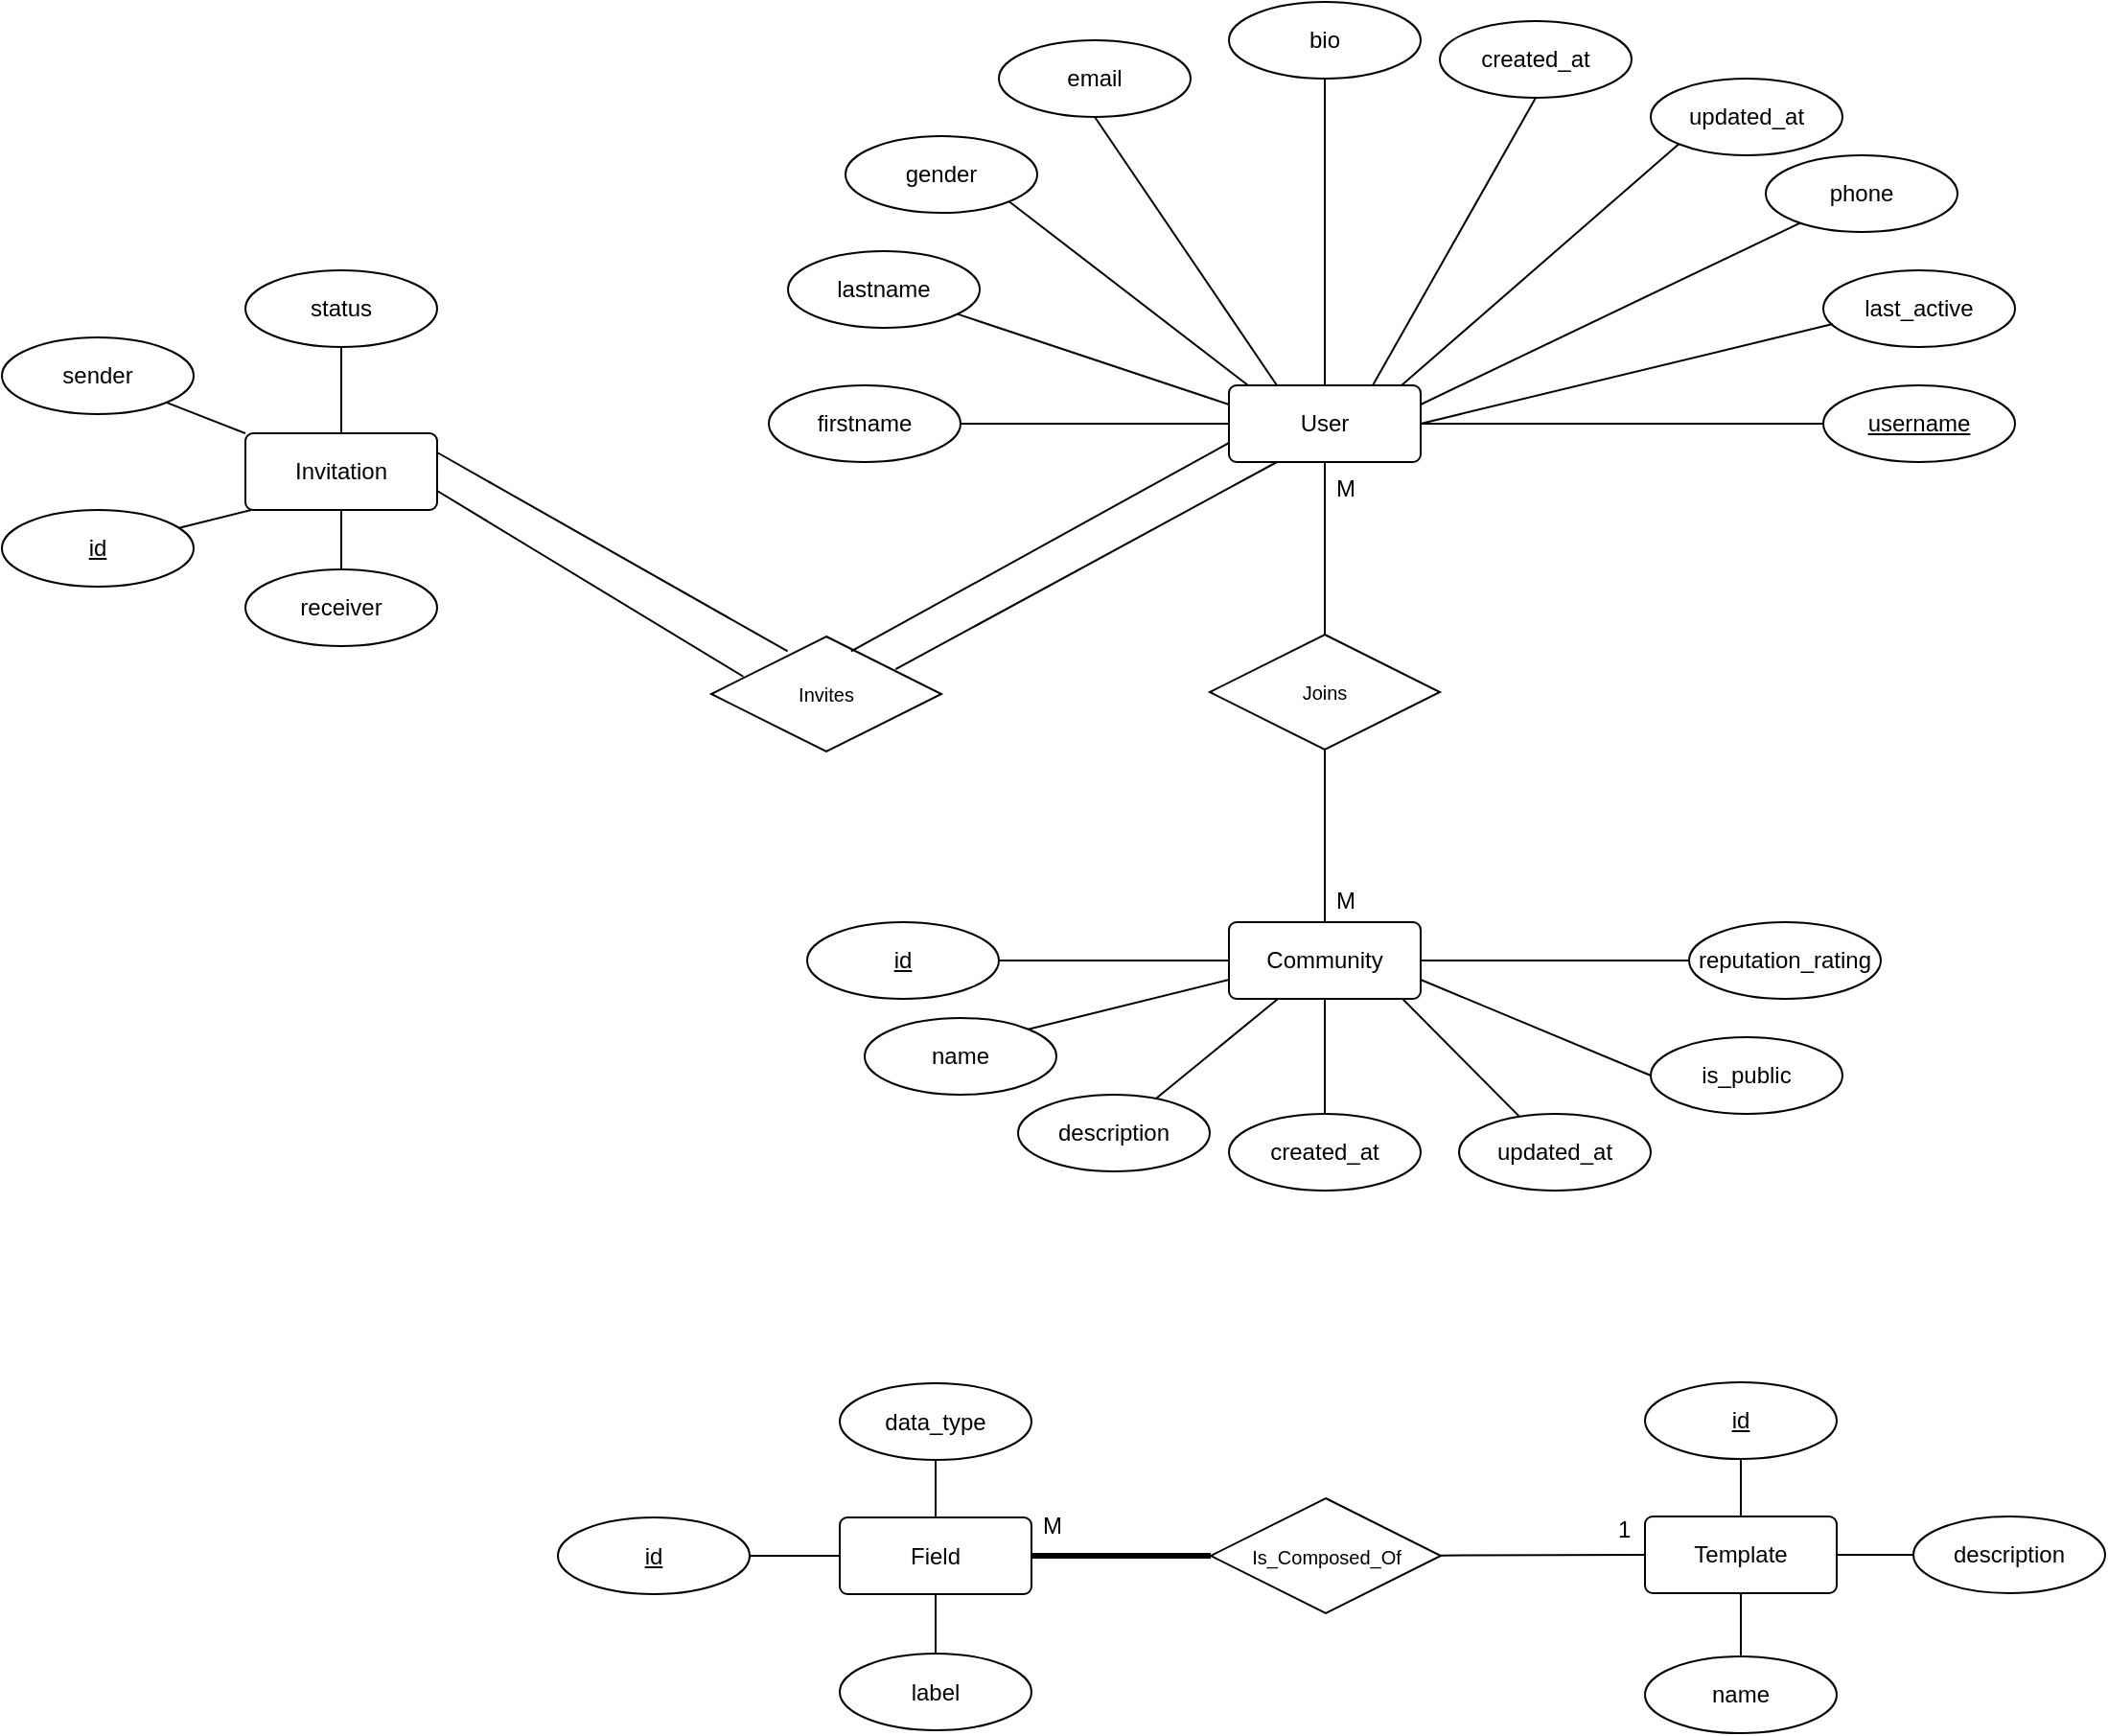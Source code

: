 <mxfile version="21.6.1" type="device">
  <diagram id="R2lEEEUBdFMjLlhIrx00" name="Page-1">
    <mxGraphModel dx="3161" dy="1926" grid="1" gridSize="10" guides="1" tooltips="1" connect="1" arrows="1" fold="1" page="1" pageScale="1" pageWidth="827" pageHeight="1169" background="#ffffff" math="0" shadow="0" extFonts="Permanent Marker^https://fonts.googleapis.com/css?family=Permanent+Marker">
      <root>
        <mxCell id="0" />
        <mxCell id="1" parent="0" />
        <mxCell id="fsgZ0Ki85QxKcjYv2eqa-1" value="User" style="rounded=1;arcSize=10;whiteSpace=wrap;html=1;align=center;" parent="1" vertex="1">
          <mxGeometry x="360" y="330" width="100" height="40" as="geometry" />
        </mxCell>
        <mxCell id="fsgZ0Ki85QxKcjYv2eqa-3" value="&lt;u&gt;username&lt;/u&gt;" style="ellipse;whiteSpace=wrap;html=1;align=center;" parent="1" vertex="1">
          <mxGeometry x="670" y="330" width="100" height="40" as="geometry" />
        </mxCell>
        <mxCell id="fsgZ0Ki85QxKcjYv2eqa-4" value="lastname" style="ellipse;whiteSpace=wrap;html=1;align=center;" parent="1" vertex="1">
          <mxGeometry x="130" y="260" width="100" height="40" as="geometry" />
        </mxCell>
        <mxCell id="fsgZ0Ki85QxKcjYv2eqa-5" value="gender" style="ellipse;whiteSpace=wrap;html=1;align=center;" parent="1" vertex="1">
          <mxGeometry x="160" y="200" width="100" height="40" as="geometry" />
        </mxCell>
        <mxCell id="fsgZ0Ki85QxKcjYv2eqa-6" value="bio" style="ellipse;whiteSpace=wrap;html=1;align=center;" parent="1" vertex="1">
          <mxGeometry x="360" y="130" width="100" height="40" as="geometry" />
        </mxCell>
        <mxCell id="fsgZ0Ki85QxKcjYv2eqa-7" value="" style="endArrow=none;html=1;rounded=0;exitX=0;exitY=0.25;exitDx=0;exitDy=0;" parent="1" source="fsgZ0Ki85QxKcjYv2eqa-1" target="fsgZ0Ki85QxKcjYv2eqa-4" edge="1">
          <mxGeometry relative="1" as="geometry">
            <mxPoint x="360" y="330" as="sourcePoint" />
            <mxPoint x="480" y="400" as="targetPoint" />
          </mxGeometry>
        </mxCell>
        <mxCell id="fsgZ0Ki85QxKcjYv2eqa-8" value="" style="endArrow=none;html=1;rounded=0;entryX=1;entryY=1;entryDx=0;entryDy=0;exitX=0.1;exitY=0;exitDx=0;exitDy=0;exitPerimeter=0;" parent="1" source="fsgZ0Ki85QxKcjYv2eqa-1" target="fsgZ0Ki85QxKcjYv2eqa-5" edge="1">
          <mxGeometry relative="1" as="geometry">
            <mxPoint x="380" y="330" as="sourcePoint" />
            <mxPoint x="420" y="210" as="targetPoint" />
          </mxGeometry>
        </mxCell>
        <mxCell id="fsgZ0Ki85QxKcjYv2eqa-9" value="" style="endArrow=none;html=1;rounded=0;entryX=0.5;entryY=1;entryDx=0;entryDy=0;exitX=0.5;exitY=0;exitDx=0;exitDy=0;" parent="1" source="fsgZ0Ki85QxKcjYv2eqa-1" target="fsgZ0Ki85QxKcjYv2eqa-6" edge="1">
          <mxGeometry relative="1" as="geometry">
            <mxPoint x="470" y="340" as="sourcePoint" />
            <mxPoint x="560" y="250" as="targetPoint" />
          </mxGeometry>
        </mxCell>
        <mxCell id="fsgZ0Ki85QxKcjYv2eqa-10" value="" style="endArrow=none;html=1;rounded=0;entryX=0;entryY=0.5;entryDx=0;entryDy=0;exitX=1;exitY=0.5;exitDx=0;exitDy=0;" parent="1" source="fsgZ0Ki85QxKcjYv2eqa-1" target="fsgZ0Ki85QxKcjYv2eqa-3" edge="1">
          <mxGeometry relative="1" as="geometry">
            <mxPoint x="450" y="350" as="sourcePoint" />
            <mxPoint x="610" y="310" as="targetPoint" />
          </mxGeometry>
        </mxCell>
        <mxCell id="fsgZ0Ki85QxKcjYv2eqa-12" value="email" style="ellipse;whiteSpace=wrap;html=1;align=center;" parent="1" vertex="1">
          <mxGeometry x="240" y="150" width="100" height="40" as="geometry" />
        </mxCell>
        <mxCell id="fsgZ0Ki85QxKcjYv2eqa-13" value="" style="endArrow=none;html=1;rounded=0;entryX=0.5;entryY=1;entryDx=0;entryDy=0;exitX=0.25;exitY=0;exitDx=0;exitDy=0;" parent="1" source="fsgZ0Ki85QxKcjYv2eqa-1" target="fsgZ0Ki85QxKcjYv2eqa-12" edge="1">
          <mxGeometry relative="1" as="geometry">
            <mxPoint x="500" y="330" as="sourcePoint" />
            <mxPoint x="540" y="210" as="targetPoint" />
          </mxGeometry>
        </mxCell>
        <mxCell id="fsgZ0Ki85QxKcjYv2eqa-14" value="created_at" style="ellipse;whiteSpace=wrap;html=1;align=center;" parent="1" vertex="1">
          <mxGeometry x="470" y="140" width="100" height="40" as="geometry" />
        </mxCell>
        <mxCell id="fsgZ0Ki85QxKcjYv2eqa-15" value="" style="endArrow=none;html=1;rounded=0;entryX=0.5;entryY=1;entryDx=0;entryDy=0;exitX=0.75;exitY=0;exitDx=0;exitDy=0;" parent="1" source="fsgZ0Ki85QxKcjYv2eqa-1" target="fsgZ0Ki85QxKcjYv2eqa-14" edge="1">
          <mxGeometry relative="1" as="geometry">
            <mxPoint x="450" y="330" as="sourcePoint" />
            <mxPoint x="520" y="160.12" as="targetPoint" />
          </mxGeometry>
        </mxCell>
        <mxCell id="fsgZ0Ki85QxKcjYv2eqa-16" value="updated_at" style="ellipse;whiteSpace=wrap;html=1;align=center;" parent="1" vertex="1">
          <mxGeometry x="580" y="170" width="100" height="40" as="geometry" />
        </mxCell>
        <mxCell id="fsgZ0Ki85QxKcjYv2eqa-17" value="" style="endArrow=none;html=1;rounded=0;entryX=0;entryY=1;entryDx=0;entryDy=0;" parent="1" target="fsgZ0Ki85QxKcjYv2eqa-16" edge="1">
          <mxGeometry relative="1" as="geometry">
            <mxPoint x="450" y="330" as="sourcePoint" />
            <mxPoint x="675" y="340" as="targetPoint" />
          </mxGeometry>
        </mxCell>
        <mxCell id="fsgZ0Ki85QxKcjYv2eqa-18" value="phone&lt;br&gt;" style="ellipse;whiteSpace=wrap;html=1;align=center;" parent="1" vertex="1">
          <mxGeometry x="640" y="210" width="100" height="40" as="geometry" />
        </mxCell>
        <mxCell id="fsgZ0Ki85QxKcjYv2eqa-19" value="" style="endArrow=none;html=1;rounded=0;exitX=1;exitY=0.25;exitDx=0;exitDy=0;" parent="1" source="fsgZ0Ki85QxKcjYv2eqa-1" target="fsgZ0Ki85QxKcjYv2eqa-18" edge="1">
          <mxGeometry relative="1" as="geometry">
            <mxPoint x="460" y="350" as="sourcePoint" />
            <mxPoint x="570" y="470" as="targetPoint" />
          </mxGeometry>
        </mxCell>
        <mxCell id="zzXOOzbqNqrp7OEeOtde-1" value="firstname" style="ellipse;whiteSpace=wrap;html=1;align=center;" vertex="1" parent="1">
          <mxGeometry x="120" y="330" width="100" height="40" as="geometry" />
        </mxCell>
        <mxCell id="zzXOOzbqNqrp7OEeOtde-2" value="" style="endArrow=none;html=1;rounded=0;exitX=0;exitY=0.5;exitDx=0;exitDy=0;entryX=1;entryY=0.5;entryDx=0;entryDy=0;" edge="1" parent="1" target="zzXOOzbqNqrp7OEeOtde-1" source="fsgZ0Ki85QxKcjYv2eqa-1">
          <mxGeometry relative="1" as="geometry">
            <mxPoint x="360" y="380" as="sourcePoint" />
            <mxPoint x="460" y="500" as="targetPoint" />
          </mxGeometry>
        </mxCell>
        <mxCell id="zzXOOzbqNqrp7OEeOtde-3" value="last_active" style="ellipse;whiteSpace=wrap;html=1;align=center;" vertex="1" parent="1">
          <mxGeometry x="670" y="270" width="100" height="40" as="geometry" />
        </mxCell>
        <mxCell id="zzXOOzbqNqrp7OEeOtde-4" value="" style="endArrow=none;html=1;rounded=0;exitX=0.049;exitY=0.701;exitDx=0;exitDy=0;exitPerimeter=0;entryX=1;entryY=0.5;entryDx=0;entryDy=0;" edge="1" parent="1" target="fsgZ0Ki85QxKcjYv2eqa-1" source="zzXOOzbqNqrp7OEeOtde-3">
          <mxGeometry relative="1" as="geometry">
            <mxPoint x="631.93" y="413.45" as="sourcePoint" />
            <mxPoint x="490.004" y="330.0" as="targetPoint" />
          </mxGeometry>
        </mxCell>
        <mxCell id="zzXOOzbqNqrp7OEeOtde-47" value="" style="group" vertex="1" connectable="0" parent="1">
          <mxGeometry x="140" y="610" width="560" height="140" as="geometry" />
        </mxCell>
        <mxCell id="fsgZ0Ki85QxKcjYv2eqa-55" value="Community" style="rounded=1;arcSize=10;whiteSpace=wrap;html=1;align=center;" parent="zzXOOzbqNqrp7OEeOtde-47" vertex="1">
          <mxGeometry x="220" width="100" height="40" as="geometry" />
        </mxCell>
        <mxCell id="fsgZ0Ki85QxKcjYv2eqa-56" value="&lt;u&gt;id&lt;/u&gt;" style="ellipse;whiteSpace=wrap;html=1;align=center;" parent="zzXOOzbqNqrp7OEeOtde-47" vertex="1">
          <mxGeometry width="100" height="40" as="geometry" />
        </mxCell>
        <mxCell id="fsgZ0Ki85QxKcjYv2eqa-57" value="" style="endArrow=none;html=1;rounded=0;entryX=1;entryY=0.5;entryDx=0;entryDy=0;exitX=0;exitY=0.5;exitDx=0;exitDy=0;" parent="zzXOOzbqNqrp7OEeOtde-47" source="fsgZ0Ki85QxKcjYv2eqa-55" target="fsgZ0Ki85QxKcjYv2eqa-56" edge="1">
          <mxGeometry relative="1" as="geometry">
            <mxPoint x="220" y="20" as="sourcePoint" />
            <mxPoint x="470" y="-33" as="targetPoint" />
          </mxGeometry>
        </mxCell>
        <mxCell id="fsgZ0Ki85QxKcjYv2eqa-58" value="description" style="ellipse;whiteSpace=wrap;html=1;align=center;" parent="zzXOOzbqNqrp7OEeOtde-47" vertex="1">
          <mxGeometry x="110" y="90" width="100" height="40" as="geometry" />
        </mxCell>
        <mxCell id="fsgZ0Ki85QxKcjYv2eqa-59" value="" style="endArrow=none;html=1;rounded=0;" parent="zzXOOzbqNqrp7OEeOtde-47" source="fsgZ0Ki85QxKcjYv2eqa-55" target="fsgZ0Ki85QxKcjYv2eqa-58" edge="1">
          <mxGeometry relative="1" as="geometry">
            <mxPoint x="250" as="sourcePoint" />
            <mxPoint x="246" y="-100" as="targetPoint" />
          </mxGeometry>
        </mxCell>
        <mxCell id="fsgZ0Ki85QxKcjYv2eqa-60" value="name" style="ellipse;whiteSpace=wrap;html=1;align=center;" parent="zzXOOzbqNqrp7OEeOtde-47" vertex="1">
          <mxGeometry x="30" y="50" width="100" height="40" as="geometry" />
        </mxCell>
        <mxCell id="fsgZ0Ki85QxKcjYv2eqa-61" value="" style="endArrow=none;html=1;rounded=0;exitX=0;exitY=0.75;exitDx=0;exitDy=0;entryX=1;entryY=0;entryDx=0;entryDy=0;" parent="zzXOOzbqNqrp7OEeOtde-47" source="fsgZ0Ki85QxKcjYv2eqa-55" target="fsgZ0Ki85QxKcjYv2eqa-60" edge="1">
          <mxGeometry relative="1" as="geometry">
            <mxPoint x="270" y="40" as="sourcePoint" />
            <mxPoint x="276" y="80" as="targetPoint" />
          </mxGeometry>
        </mxCell>
        <mxCell id="zzXOOzbqNqrp7OEeOtde-5" value="created_at" style="ellipse;whiteSpace=wrap;html=1;align=center;" vertex="1" parent="zzXOOzbqNqrp7OEeOtde-47">
          <mxGeometry x="220" y="100" width="100" height="40" as="geometry" />
        </mxCell>
        <mxCell id="zzXOOzbqNqrp7OEeOtde-6" value="" style="endArrow=none;html=1;rounded=0;exitX=0.5;exitY=1;exitDx=0;exitDy=0;entryX=0.5;entryY=0;entryDx=0;entryDy=0;" edge="1" parent="zzXOOzbqNqrp7OEeOtde-47" target="zzXOOzbqNqrp7OEeOtde-5" source="fsgZ0Ki85QxKcjYv2eqa-55">
          <mxGeometry relative="1" as="geometry">
            <mxPoint x="380" y="40" as="sourcePoint" />
            <mxPoint x="386" y="80" as="targetPoint" />
          </mxGeometry>
        </mxCell>
        <mxCell id="zzXOOzbqNqrp7OEeOtde-7" value="updated_at" style="ellipse;whiteSpace=wrap;html=1;align=center;" vertex="1" parent="zzXOOzbqNqrp7OEeOtde-47">
          <mxGeometry x="340" y="100" width="100" height="40" as="geometry" />
        </mxCell>
        <mxCell id="zzXOOzbqNqrp7OEeOtde-8" value="" style="endArrow=none;html=1;rounded=0;exitX=0.908;exitY=1.006;exitDx=0;exitDy=0;exitPerimeter=0;" edge="1" parent="zzXOOzbqNqrp7OEeOtde-47" target="zzXOOzbqNqrp7OEeOtde-7" source="fsgZ0Ki85QxKcjYv2eqa-55">
          <mxGeometry relative="1" as="geometry">
            <mxPoint x="380" y="-30" as="sourcePoint" />
            <mxPoint x="466" y="-20" as="targetPoint" />
          </mxGeometry>
        </mxCell>
        <mxCell id="zzXOOzbqNqrp7OEeOtde-9" value="reputation_rating" style="ellipse;whiteSpace=wrap;html=1;align=center;" vertex="1" parent="zzXOOzbqNqrp7OEeOtde-47">
          <mxGeometry x="460" width="100" height="40" as="geometry" />
        </mxCell>
        <mxCell id="zzXOOzbqNqrp7OEeOtde-10" value="" style="endArrow=none;html=1;rounded=0;exitX=1;exitY=0.5;exitDx=0;exitDy=0;entryX=0;entryY=0.5;entryDx=0;entryDy=0;" edge="1" parent="zzXOOzbqNqrp7OEeOtde-47" target="zzXOOzbqNqrp7OEeOtde-9" source="fsgZ0Ki85QxKcjYv2eqa-55">
          <mxGeometry relative="1" as="geometry">
            <mxPoint x="320" y="-40" as="sourcePoint" />
            <mxPoint x="466" y="-80" as="targetPoint" />
          </mxGeometry>
        </mxCell>
        <mxCell id="zzXOOzbqNqrp7OEeOtde-11" value="is_public" style="ellipse;whiteSpace=wrap;html=1;align=center;" vertex="1" parent="zzXOOzbqNqrp7OEeOtde-47">
          <mxGeometry x="440" y="60" width="100" height="40" as="geometry" />
        </mxCell>
        <mxCell id="zzXOOzbqNqrp7OEeOtde-12" value="" style="endArrow=none;html=1;rounded=0;exitX=1;exitY=0.75;exitDx=0;exitDy=0;entryX=0;entryY=0.5;entryDx=0;entryDy=0;" edge="1" parent="zzXOOzbqNqrp7OEeOtde-47" target="zzXOOzbqNqrp7OEeOtde-11" source="fsgZ0Ki85QxKcjYv2eqa-55">
          <mxGeometry relative="1" as="geometry">
            <mxPoint x="330" y="30" as="sourcePoint" />
            <mxPoint x="476" y="-70" as="targetPoint" />
          </mxGeometry>
        </mxCell>
        <mxCell id="zzXOOzbqNqrp7OEeOtde-15" value="Field" style="rounded=1;arcSize=10;whiteSpace=wrap;html=1;align=center;" vertex="1" parent="1">
          <mxGeometry x="157" y="920.5" width="100" height="40" as="geometry" />
        </mxCell>
        <mxCell id="zzXOOzbqNqrp7OEeOtde-16" value="&lt;u&gt;id&lt;/u&gt;" style="ellipse;whiteSpace=wrap;html=1;align=center;" vertex="1" parent="1">
          <mxGeometry x="10" y="920.5" width="100" height="40" as="geometry" />
        </mxCell>
        <mxCell id="zzXOOzbqNqrp7OEeOtde-17" value="" style="endArrow=none;html=1;rounded=0;entryX=1;entryY=0.5;entryDx=0;entryDy=0;exitX=0;exitY=0.5;exitDx=0;exitDy=0;" edge="1" parent="1" source="zzXOOzbqNqrp7OEeOtde-15" target="zzXOOzbqNqrp7OEeOtde-16">
          <mxGeometry relative="1" as="geometry">
            <mxPoint x="157" y="940.5" as="sourcePoint" />
            <mxPoint x="407" y="887.5" as="targetPoint" />
          </mxGeometry>
        </mxCell>
        <mxCell id="zzXOOzbqNqrp7OEeOtde-18" value="data_type" style="ellipse;whiteSpace=wrap;html=1;align=center;" vertex="1" parent="1">
          <mxGeometry x="157" y="850.5" width="100" height="40" as="geometry" />
        </mxCell>
        <mxCell id="zzXOOzbqNqrp7OEeOtde-19" value="" style="endArrow=none;html=1;rounded=0;" edge="1" parent="1" source="zzXOOzbqNqrp7OEeOtde-15" target="zzXOOzbqNqrp7OEeOtde-18">
          <mxGeometry relative="1" as="geometry">
            <mxPoint x="187" y="920.5" as="sourcePoint" />
            <mxPoint x="183" y="820.5" as="targetPoint" />
          </mxGeometry>
        </mxCell>
        <mxCell id="zzXOOzbqNqrp7OEeOtde-20" value="label" style="ellipse;whiteSpace=wrap;html=1;align=center;" vertex="1" parent="1">
          <mxGeometry x="157" y="991.5" width="100" height="40" as="geometry" />
        </mxCell>
        <mxCell id="zzXOOzbqNqrp7OEeOtde-21" value="" style="endArrow=none;html=1;rounded=0;exitX=0.5;exitY=1;exitDx=0;exitDy=0;entryX=0.5;entryY=0;entryDx=0;entryDy=0;" edge="1" parent="1" source="zzXOOzbqNqrp7OEeOtde-15" target="zzXOOzbqNqrp7OEeOtde-20">
          <mxGeometry relative="1" as="geometry">
            <mxPoint x="207" y="960.5" as="sourcePoint" />
            <mxPoint x="213" y="1000.5" as="targetPoint" />
          </mxGeometry>
        </mxCell>
        <mxCell id="zzXOOzbqNqrp7OEeOtde-33" value="Template" style="rounded=1;arcSize=10;whiteSpace=wrap;html=1;align=center;" vertex="1" parent="1">
          <mxGeometry x="577" y="920" width="100" height="40" as="geometry" />
        </mxCell>
        <mxCell id="zzXOOzbqNqrp7OEeOtde-34" value="&lt;u&gt;id&lt;/u&gt;" style="ellipse;whiteSpace=wrap;html=1;align=center;" vertex="1" parent="1">
          <mxGeometry x="577" y="850" width="100" height="40" as="geometry" />
        </mxCell>
        <mxCell id="zzXOOzbqNqrp7OEeOtde-35" value="" style="endArrow=none;html=1;rounded=0;entryX=0.5;entryY=1;entryDx=0;entryDy=0;exitX=0.5;exitY=0;exitDx=0;exitDy=0;" edge="1" parent="1" source="zzXOOzbqNqrp7OEeOtde-33" target="zzXOOzbqNqrp7OEeOtde-34">
          <mxGeometry relative="1" as="geometry">
            <mxPoint x="577" y="940" as="sourcePoint" />
            <mxPoint x="827" y="887" as="targetPoint" />
          </mxGeometry>
        </mxCell>
        <mxCell id="zzXOOzbqNqrp7OEeOtde-36" value="description" style="ellipse;whiteSpace=wrap;html=1;align=center;" vertex="1" parent="1">
          <mxGeometry x="717" y="920" width="100" height="40" as="geometry" />
        </mxCell>
        <mxCell id="zzXOOzbqNqrp7OEeOtde-37" value="" style="endArrow=none;html=1;rounded=0;" edge="1" parent="1" source="zzXOOzbqNqrp7OEeOtde-33" target="zzXOOzbqNqrp7OEeOtde-36">
          <mxGeometry relative="1" as="geometry">
            <mxPoint x="607" y="920" as="sourcePoint" />
            <mxPoint x="603" y="820" as="targetPoint" />
          </mxGeometry>
        </mxCell>
        <mxCell id="zzXOOzbqNqrp7OEeOtde-38" value="name" style="ellipse;whiteSpace=wrap;html=1;align=center;" vertex="1" parent="1">
          <mxGeometry x="577" y="993" width="100" height="40" as="geometry" />
        </mxCell>
        <mxCell id="zzXOOzbqNqrp7OEeOtde-39" value="" style="endArrow=none;html=1;rounded=0;exitX=0.5;exitY=1;exitDx=0;exitDy=0;entryX=0.5;entryY=0;entryDx=0;entryDy=0;" edge="1" parent="1" source="zzXOOzbqNqrp7OEeOtde-33" target="zzXOOzbqNqrp7OEeOtde-38">
          <mxGeometry relative="1" as="geometry">
            <mxPoint x="627" y="960" as="sourcePoint" />
            <mxPoint x="633" y="1000" as="targetPoint" />
          </mxGeometry>
        </mxCell>
        <mxCell id="zzXOOzbqNqrp7OEeOtde-40" value="&lt;font style=&quot;font-size: 10px;&quot;&gt;Is_Composed_Of&lt;/font&gt;" style="shape=rhombus;perimeter=rhombusPerimeter;whiteSpace=wrap;html=1;align=center;" vertex="1" parent="1">
          <mxGeometry x="350.5" y="910.5" width="120" height="60" as="geometry" />
        </mxCell>
        <mxCell id="zzXOOzbqNqrp7OEeOtde-41" value="" style="endArrow=none;html=1;rounded=0;entryX=0;entryY=0.5;entryDx=0;entryDy=0;exitX=1;exitY=0.5;exitDx=0;exitDy=0;strokeWidth=3;" edge="1" parent="1" source="zzXOOzbqNqrp7OEeOtde-15" target="zzXOOzbqNqrp7OEeOtde-40">
          <mxGeometry relative="1" as="geometry">
            <mxPoint x="296.71" y="920.5" as="sourcePoint" />
            <mxPoint x="296.71" y="980.5" as="targetPoint" />
          </mxGeometry>
        </mxCell>
        <mxCell id="zzXOOzbqNqrp7OEeOtde-42" value="" style="endArrow=none;html=1;rounded=0;entryX=0;entryY=0.5;entryDx=0;entryDy=0;" edge="1" parent="1" source="zzXOOzbqNqrp7OEeOtde-40" target="zzXOOzbqNqrp7OEeOtde-33">
          <mxGeometry relative="1" as="geometry">
            <mxPoint x="470.5" y="941.21" as="sourcePoint" />
            <mxPoint x="563.5" y="941.21" as="targetPoint" />
          </mxGeometry>
        </mxCell>
        <mxCell id="zzXOOzbqNqrp7OEeOtde-43" value="M" style="text;strokeColor=none;fillColor=none;spacingLeft=4;spacingRight=4;overflow=hidden;rotatable=0;points=[[0,0.5],[1,0.5]];portConstraint=eastwest;fontSize=12;whiteSpace=wrap;html=1;" vertex="1" parent="1">
          <mxGeometry x="257" y="910.5" width="40" height="30" as="geometry" />
        </mxCell>
        <mxCell id="zzXOOzbqNqrp7OEeOtde-45" value="1" style="text;strokeColor=none;fillColor=none;spacingLeft=4;spacingRight=4;overflow=hidden;rotatable=0;points=[[0,0.5],[1,0.5]];portConstraint=eastwest;fontSize=12;whiteSpace=wrap;html=1;" vertex="1" parent="1">
          <mxGeometry x="557" y="912.5" width="40" height="30" as="geometry" />
        </mxCell>
        <mxCell id="zzXOOzbqNqrp7OEeOtde-48" value="&lt;font style=&quot;font-size: 10px;&quot;&gt;Joins&lt;/font&gt;" style="shape=rhombus;perimeter=rhombusPerimeter;whiteSpace=wrap;html=1;align=center;" vertex="1" parent="1">
          <mxGeometry x="350" y="460" width="120" height="60" as="geometry" />
        </mxCell>
        <mxCell id="zzXOOzbqNqrp7OEeOtde-49" value="" style="endArrow=none;html=1;rounded=0;entryX=0.5;entryY=1;entryDx=0;entryDy=0;exitX=0.5;exitY=0;exitDx=0;exitDy=0;" edge="1" parent="1" source="zzXOOzbqNqrp7OEeOtde-48" target="fsgZ0Ki85QxKcjYv2eqa-1">
          <mxGeometry relative="1" as="geometry">
            <mxPoint x="367.5" y="420" as="sourcePoint" />
            <mxPoint x="460.5" y="420" as="targetPoint" />
          </mxGeometry>
        </mxCell>
        <mxCell id="zzXOOzbqNqrp7OEeOtde-50" value="" style="endArrow=none;html=1;rounded=0;entryX=0.5;entryY=1;entryDx=0;entryDy=0;exitX=0.5;exitY=0;exitDx=0;exitDy=0;" edge="1" parent="1" source="fsgZ0Ki85QxKcjYv2eqa-55" target="zzXOOzbqNqrp7OEeOtde-48">
          <mxGeometry relative="1" as="geometry">
            <mxPoint x="415.41" y="585" as="sourcePoint" />
            <mxPoint x="415.41" y="505" as="targetPoint" />
          </mxGeometry>
        </mxCell>
        <mxCell id="zzXOOzbqNqrp7OEeOtde-51" value="M" style="text;strokeColor=none;fillColor=none;spacingLeft=4;spacingRight=4;overflow=hidden;rotatable=0;points=[[0,0.5],[1,0.5]];portConstraint=eastwest;fontSize=12;whiteSpace=wrap;html=1;" vertex="1" parent="1">
          <mxGeometry x="410" y="370" width="40" height="30" as="geometry" />
        </mxCell>
        <mxCell id="zzXOOzbqNqrp7OEeOtde-52" value="M" style="text;strokeColor=none;fillColor=none;spacingLeft=4;spacingRight=4;overflow=hidden;rotatable=0;points=[[0,0.5],[1,0.5]];portConstraint=eastwest;fontSize=12;whiteSpace=wrap;html=1;" vertex="1" parent="1">
          <mxGeometry x="410" y="585" width="40" height="30" as="geometry" />
        </mxCell>
        <mxCell id="zzXOOzbqNqrp7OEeOtde-54" value="Invitation" style="rounded=1;arcSize=10;whiteSpace=wrap;html=1;align=center;" vertex="1" parent="1">
          <mxGeometry x="-153" y="355" width="100" height="40" as="geometry" />
        </mxCell>
        <mxCell id="zzXOOzbqNqrp7OEeOtde-55" value="&lt;u&gt;id&lt;/u&gt;" style="ellipse;whiteSpace=wrap;html=1;align=center;" vertex="1" parent="1">
          <mxGeometry x="-280" y="395" width="100" height="40" as="geometry" />
        </mxCell>
        <mxCell id="zzXOOzbqNqrp7OEeOtde-56" value="" style="endArrow=none;html=1;rounded=0;" edge="1" parent="1" target="zzXOOzbqNqrp7OEeOtde-55">
          <mxGeometry relative="1" as="geometry">
            <mxPoint x="-150" y="395" as="sourcePoint" />
            <mxPoint x="97" y="322" as="targetPoint" />
          </mxGeometry>
        </mxCell>
        <mxCell id="zzXOOzbqNqrp7OEeOtde-57" value="sender" style="ellipse;whiteSpace=wrap;html=1;align=center;" vertex="1" parent="1">
          <mxGeometry x="-280" y="305" width="100" height="40" as="geometry" />
        </mxCell>
        <mxCell id="zzXOOzbqNqrp7OEeOtde-58" value="" style="endArrow=none;html=1;rounded=0;exitX=0;exitY=0;exitDx=0;exitDy=0;" edge="1" parent="1" source="zzXOOzbqNqrp7OEeOtde-54" target="zzXOOzbqNqrp7OEeOtde-57">
          <mxGeometry relative="1" as="geometry">
            <mxPoint x="-123" y="355" as="sourcePoint" />
            <mxPoint x="-127" y="255" as="targetPoint" />
          </mxGeometry>
        </mxCell>
        <mxCell id="zzXOOzbqNqrp7OEeOtde-59" value="receiver" style="ellipse;whiteSpace=wrap;html=1;align=center;" vertex="1" parent="1">
          <mxGeometry x="-153" y="426" width="100" height="40" as="geometry" />
        </mxCell>
        <mxCell id="zzXOOzbqNqrp7OEeOtde-60" value="" style="endArrow=none;html=1;rounded=0;exitX=0.5;exitY=1;exitDx=0;exitDy=0;entryX=0.5;entryY=0;entryDx=0;entryDy=0;" edge="1" parent="1" source="zzXOOzbqNqrp7OEeOtde-54" target="zzXOOzbqNqrp7OEeOtde-59">
          <mxGeometry relative="1" as="geometry">
            <mxPoint x="-103" y="395" as="sourcePoint" />
            <mxPoint x="-97" y="435" as="targetPoint" />
          </mxGeometry>
        </mxCell>
        <mxCell id="zzXOOzbqNqrp7OEeOtde-61" value="status" style="ellipse;whiteSpace=wrap;html=1;align=center;" vertex="1" parent="1">
          <mxGeometry x="-153" y="270" width="100" height="40" as="geometry" />
        </mxCell>
        <mxCell id="zzXOOzbqNqrp7OEeOtde-62" value="" style="endArrow=none;html=1;rounded=0;exitX=0.5;exitY=0;exitDx=0;exitDy=0;entryX=0.5;entryY=1;entryDx=0;entryDy=0;" edge="1" parent="1" target="zzXOOzbqNqrp7OEeOtde-61" source="zzXOOzbqNqrp7OEeOtde-54">
          <mxGeometry relative="1" as="geometry">
            <mxPoint x="30" y="385" as="sourcePoint" />
            <mxPoint x="36" y="425" as="targetPoint" />
          </mxGeometry>
        </mxCell>
        <mxCell id="zzXOOzbqNqrp7OEeOtde-63" value="&lt;font style=&quot;font-size: 10px;&quot;&gt;Invites&lt;/font&gt;" style="shape=rhombus;perimeter=rhombusPerimeter;whiteSpace=wrap;html=1;align=center;" vertex="1" parent="1">
          <mxGeometry x="90" y="461" width="120" height="60" as="geometry" />
        </mxCell>
        <mxCell id="zzXOOzbqNqrp7OEeOtde-64" value="" style="endArrow=none;html=1;rounded=0;exitX=1;exitY=0.25;exitDx=0;exitDy=0;entryX=0.332;entryY=0.129;entryDx=0;entryDy=0;entryPerimeter=0;" edge="1" parent="1" source="zzXOOzbqNqrp7OEeOtde-54" target="zzXOOzbqNqrp7OEeOtde-63">
          <mxGeometry relative="1" as="geometry">
            <mxPoint x="-83" y="495" as="sourcePoint" />
            <mxPoint x="-83" y="450" as="targetPoint" />
          </mxGeometry>
        </mxCell>
        <mxCell id="zzXOOzbqNqrp7OEeOtde-65" value="" style="endArrow=none;html=1;rounded=0;exitX=1;exitY=0.75;exitDx=0;exitDy=0;entryX=0.139;entryY=0.348;entryDx=0;entryDy=0;entryPerimeter=0;" edge="1" parent="1" source="zzXOOzbqNqrp7OEeOtde-54" target="zzXOOzbqNqrp7OEeOtde-63">
          <mxGeometry relative="1" as="geometry">
            <mxPoint x="-33" y="505" as="sourcePoint" />
            <mxPoint x="120" y="465" as="targetPoint" />
          </mxGeometry>
        </mxCell>
        <mxCell id="zzXOOzbqNqrp7OEeOtde-66" value="" style="endArrow=none;html=1;rounded=0;exitX=0.25;exitY=1;exitDx=0;exitDy=0;entryX=0.801;entryY=0.285;entryDx=0;entryDy=0;entryPerimeter=0;" edge="1" parent="1" source="fsgZ0Ki85QxKcjYv2eqa-1" target="zzXOOzbqNqrp7OEeOtde-63">
          <mxGeometry relative="1" as="geometry">
            <mxPoint x="-33" y="505" as="sourcePoint" />
            <mxPoint x="130" y="470" as="targetPoint" />
          </mxGeometry>
        </mxCell>
        <mxCell id="zzXOOzbqNqrp7OEeOtde-67" value="" style="endArrow=none;html=1;rounded=0;entryX=0;entryY=0.75;entryDx=0;entryDy=0;exitX=0.608;exitY=0.129;exitDx=0;exitDy=0;exitPerimeter=0;" edge="1" parent="1" source="zzXOOzbqNqrp7OEeOtde-63" target="fsgZ0Ki85QxKcjYv2eqa-1">
          <mxGeometry relative="1" as="geometry">
            <mxPoint x="170" y="420" as="sourcePoint" />
            <mxPoint x="303" y="375" as="targetPoint" />
          </mxGeometry>
        </mxCell>
      </root>
    </mxGraphModel>
  </diagram>
</mxfile>
